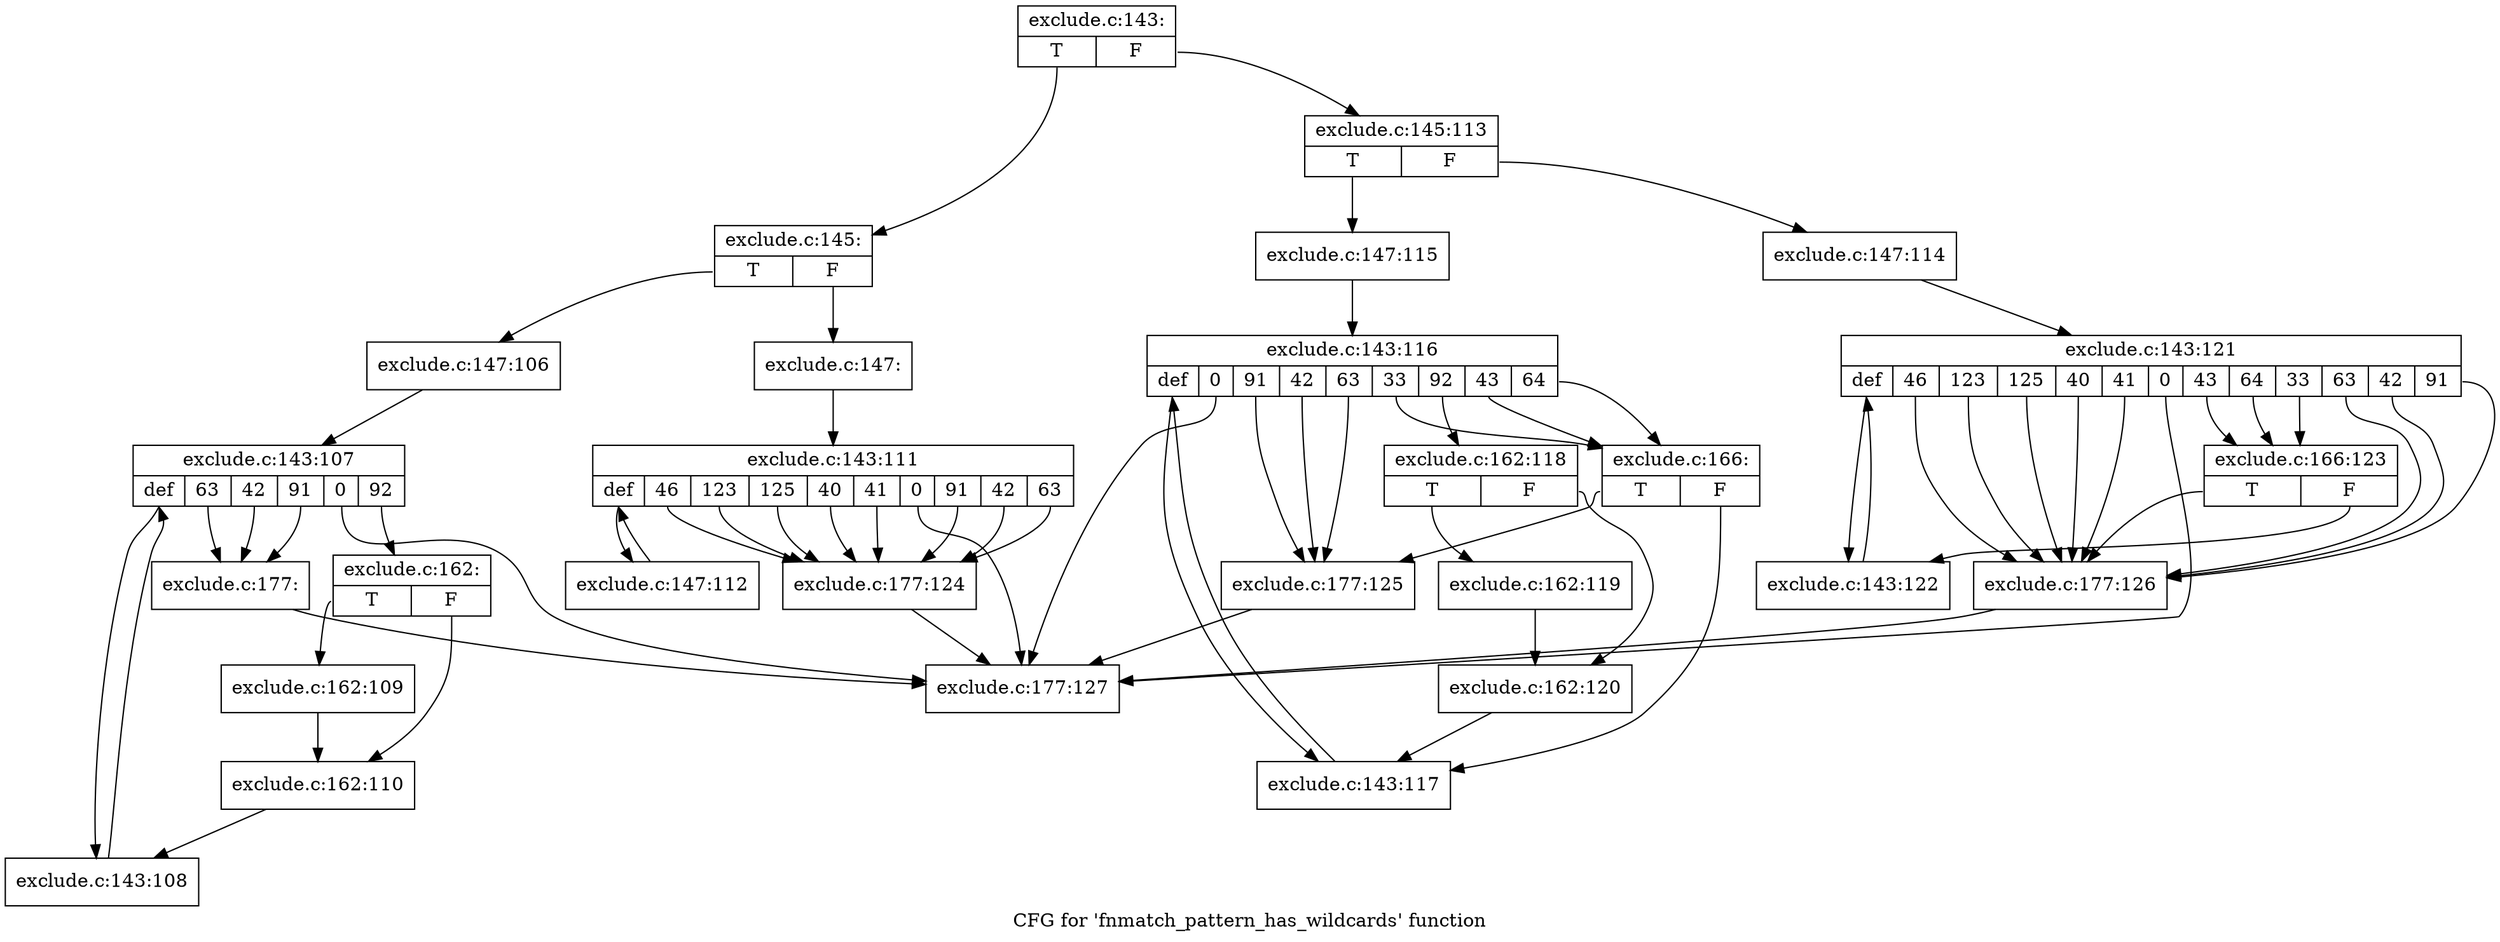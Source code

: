 digraph "CFG for 'fnmatch_pattern_has_wildcards' function" {
	label="CFG for 'fnmatch_pattern_has_wildcards' function";

	Node0xdca3830 [shape=record,label="{exclude.c:143:|{<s0>T|<s1>F}}"];
	Node0xdca3830:s0 -> Node0xdddac40;
	Node0xdca3830:s1 -> Node0xddf51c0;
	Node0xdddac40 [shape=record,label="{exclude.c:145:|{<s0>T|<s1>F}}"];
	Node0xdddac40:s0 -> Node0xdd9e640;
	Node0xdddac40:s1 -> Node0xde01050;
	Node0xde01050 [shape=record,label="{exclude.c:147:}"];
	Node0xde01050 -> Node0xde3a4c0;
	Node0xdd9e640 [shape=record,label="{exclude.c:147:106}"];
	Node0xdd9e640 -> Node0xddd4c20;
	Node0xddd4c20 [shape=record,label="{exclude.c:143:107|{<s0>def|<s1>63|<s2>42|<s3>91|<s4>0|<s5>92}}"];
	Node0xddd4c20:s0 -> Node0xddc9e30;
	Node0xddd4c20:s1 -> Node0xdde3350;
	Node0xddd4c20:s2 -> Node0xdde3350;
	Node0xddd4c20:s3 -> Node0xdde3350;
	Node0xddd4c20:s4 -> Node0xdd89720;
	Node0xddd4c20:s5 -> Node0xde04fc0;
	Node0xddc9e30 [shape=record,label="{exclude.c:143:108}"];
	Node0xddc9e30 -> Node0xddd4c20;
	Node0xde04fc0 [shape=record,label="{exclude.c:162:|{<s0>T|<s1>F}}"];
	Node0xde04fc0:s0 -> Node0xde050d0;
	Node0xde04fc0:s1 -> Node0xddeda90;
	Node0xde050d0 [shape=record,label="{exclude.c:162:109}"];
	Node0xde050d0 -> Node0xddeda90;
	Node0xddeda90 [shape=record,label="{exclude.c:162:110}"];
	Node0xddeda90 -> Node0xddc9e30;
	Node0xde3a4c0 [shape=record,label="{exclude.c:143:111|{<s0>def|<s1>46|<s2>123|<s3>125|<s4>40|<s5>41|<s6>0|<s7>91|<s8>42|<s9>63}}"];
	Node0xde3a4c0:s0 -> Node0xddaf2b0;
	Node0xde3a4c0:s1 -> Node0xde3d480;
	Node0xde3a4c0:s2 -> Node0xde3d480;
	Node0xde3a4c0:s3 -> Node0xde3d480;
	Node0xde3a4c0:s4 -> Node0xde3d480;
	Node0xde3a4c0:s5 -> Node0xde3d480;
	Node0xde3a4c0:s6 -> Node0xdd89720;
	Node0xde3a4c0:s7 -> Node0xde3d480;
	Node0xde3a4c0:s8 -> Node0xde3d480;
	Node0xde3a4c0:s9 -> Node0xde3d480;
	Node0xddaf2b0 [shape=record,label="{exclude.c:147:112}"];
	Node0xddaf2b0 -> Node0xde3a4c0;
	Node0xddf51c0 [shape=record,label="{exclude.c:145:113|{<s0>T|<s1>F}}"];
	Node0xddf51c0:s0 -> Node0xddb4dc0;
	Node0xddf51c0:s1 -> Node0xdf091c0;
	Node0xdf091c0 [shape=record,label="{exclude.c:147:114}"];
	Node0xdf091c0 -> Node0xdd8a320;
	Node0xddb4dc0 [shape=record,label="{exclude.c:147:115}"];
	Node0xddb4dc0 -> Node0xdd9ca70;
	Node0xdd9ca70 [shape=record,label="{exclude.c:143:116|{<s0>def|<s1>0|<s2>91|<s3>42|<s4>63|<s5>33|<s6>92|<s7>43|<s8>64}}"];
	Node0xdd9ca70:s0 -> Node0xdde7120;
	Node0xdd9ca70:s1 -> Node0xdd89720;
	Node0xdd9ca70:s2 -> Node0xddf0bd0;
	Node0xdd9ca70:s3 -> Node0xddf0bd0;
	Node0xdd9ca70:s4 -> Node0xddf0bd0;
	Node0xdd9ca70:s5 -> Node0xde56150;
	Node0xdd9ca70:s6 -> Node0xddd7eb0;
	Node0xdd9ca70:s7 -> Node0xde56150;
	Node0xdd9ca70:s8 -> Node0xde56150;
	Node0xdde7120 [shape=record,label="{exclude.c:143:117}"];
	Node0xdde7120 -> Node0xdd9ca70;
	Node0xde56150 [shape=record,label="{exclude.c:166:|{<s0>T|<s1>F}}"];
	Node0xde56150:s0 -> Node0xddf0bd0;
	Node0xde56150:s1 -> Node0xdde7120;
	Node0xddd7eb0 [shape=record,label="{exclude.c:162:118|{<s0>T|<s1>F}}"];
	Node0xddd7eb0:s0 -> Node0xde240e0;
	Node0xddd7eb0:s1 -> Node0xddb9ba0;
	Node0xde240e0 [shape=record,label="{exclude.c:162:119}"];
	Node0xde240e0 -> Node0xddb9ba0;
	Node0xddb9ba0 [shape=record,label="{exclude.c:162:120}"];
	Node0xddb9ba0 -> Node0xdde7120;
	Node0xdd8a320 [shape=record,label="{exclude.c:143:121|{<s0>def|<s1>46|<s2>123|<s3>125|<s4>40|<s5>41|<s6>0|<s7>43|<s8>64|<s9>33|<s10>63|<s11>42|<s12>91}}"];
	Node0xdd8a320:s0 -> Node0xdf09210;
	Node0xdd8a320:s1 -> Node0xde52650;
	Node0xdd8a320:s2 -> Node0xde52650;
	Node0xdd8a320:s3 -> Node0xde52650;
	Node0xdd8a320:s4 -> Node0xde52650;
	Node0xdd8a320:s5 -> Node0xde52650;
	Node0xdd8a320:s6 -> Node0xdd89720;
	Node0xdd8a320:s7 -> Node0xdd8cff0;
	Node0xdd8a320:s8 -> Node0xdd8cff0;
	Node0xdd8a320:s9 -> Node0xdd8cff0;
	Node0xdd8a320:s10 -> Node0xde52650;
	Node0xdd8a320:s11 -> Node0xde52650;
	Node0xdd8a320:s12 -> Node0xde52650;
	Node0xdf09210 [shape=record,label="{exclude.c:143:122}"];
	Node0xdf09210 -> Node0xdd8a320;
	Node0xdd8cff0 [shape=record,label="{exclude.c:166:123|{<s0>T|<s1>F}}"];
	Node0xdd8cff0:s0 -> Node0xde52650;
	Node0xdd8cff0:s1 -> Node0xdf09210;
	Node0xdde3350 [shape=record,label="{exclude.c:177:}"];
	Node0xdde3350 -> Node0xdd89720;
	Node0xde3d480 [shape=record,label="{exclude.c:177:124}"];
	Node0xde3d480 -> Node0xdd89720;
	Node0xddf0bd0 [shape=record,label="{exclude.c:177:125}"];
	Node0xddf0bd0 -> Node0xdd89720;
	Node0xde52650 [shape=record,label="{exclude.c:177:126}"];
	Node0xde52650 -> Node0xdd89720;
	Node0xdd89720 [shape=record,label="{exclude.c:177:127}"];
}
